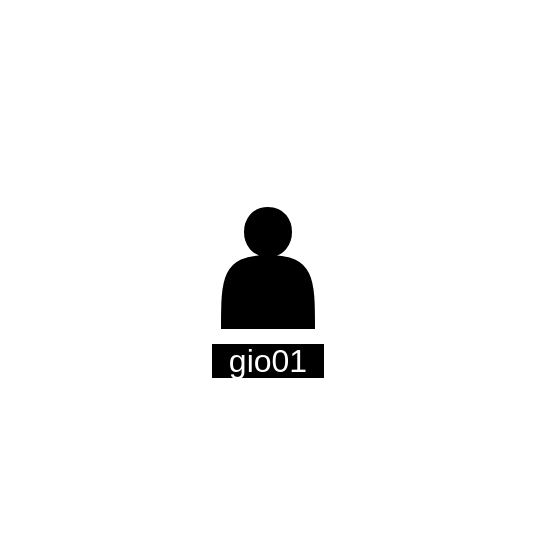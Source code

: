 <mxfile version="24.0.3" type="github">
  <diagram name="Page-1" id="gzp5yceI9zqYsM-DkO6U">
    <mxGraphModel dx="1026" dy="688" grid="1" gridSize="10" guides="1" tooltips="1" connect="1" arrows="1" fold="1" page="1" pageScale="1" pageWidth="850" pageHeight="1100" math="0" shadow="0">
      <root>
        <mxCell id="0" />
        <mxCell id="1" parent="0" />
        <mxCell id="b7-fr-oGOAG8jyBQy-1X-18" value="" style="shape=image;html=1;verticalAlign=top;verticalLabelPosition=bottom;labelBackgroundColor=#ffffff;imageAspect=0;aspect=fixed;image=https://cdn2.iconfinder.com/data/icons/halloween-free-1/64/01_halloween-horror-spider-web-05-128.png" vertex="1" parent="1">
          <mxGeometry x="310" y="190" width="268" height="268" as="geometry" />
        </mxCell>
        <mxCell id="b7-fr-oGOAG8jyBQy-1X-19" value="" style="shape=actor;whiteSpace=wrap;html=1;fillColor=#000000;" vertex="1" parent="1">
          <mxGeometry x="421" y="294" width="46" height="60" as="geometry" />
        </mxCell>
        <mxCell id="b7-fr-oGOAG8jyBQy-1X-20" value="&lt;font style=&quot;font-size: 16px; background-color: rgb(0, 0, 0);&quot; color=&quot;#ffffff&quot;&gt;&amp;nbsp; gio01&amp;nbsp;&amp;nbsp;&lt;/font&gt;" style="text;html=1;align=center;verticalAlign=middle;whiteSpace=wrap;rounded=0;" vertex="1" parent="1">
          <mxGeometry x="401" y="340" width="86" height="60" as="geometry" />
        </mxCell>
      </root>
    </mxGraphModel>
  </diagram>
</mxfile>
